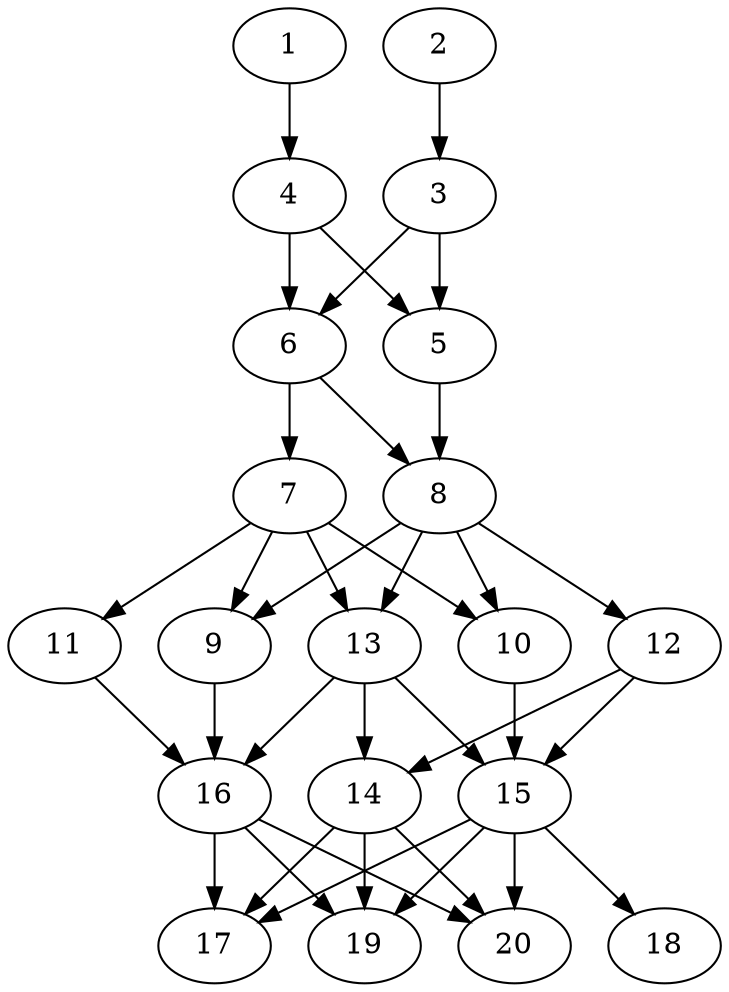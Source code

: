 // DAG automatically generated by daggen at Tue Jul 23 14:31:37 2019
// ./daggen --dot -n 20 --ccr 0.4 --fat 0.5 --regular 0.5 --density 0.8 --mindata 5242880 --maxdata 52428800 
digraph G {
  1 [size="97548800", alpha="0.14", expect_size="39019520"] 
  1 -> 4 [size ="39019520"]
  2 [size="40867840", alpha="0.18", expect_size="16347136"] 
  2 -> 3 [size ="16347136"]
  3 [size="18411520", alpha="0.09", expect_size="7364608"] 
  3 -> 5 [size ="7364608"]
  3 -> 6 [size ="7364608"]
  4 [size="25326080", alpha="0.12", expect_size="10130432"] 
  4 -> 5 [size ="10130432"]
  4 -> 6 [size ="10130432"]
  5 [size="113518080", alpha="0.10", expect_size="45407232"] 
  5 -> 8 [size ="45407232"]
  6 [size="81387520", alpha="0.15", expect_size="32555008"] 
  6 -> 7 [size ="32555008"]
  6 -> 8 [size ="32555008"]
  7 [size="31104000", alpha="0.15", expect_size="12441600"] 
  7 -> 9 [size ="12441600"]
  7 -> 10 [size ="12441600"]
  7 -> 11 [size ="12441600"]
  7 -> 13 [size ="12441600"]
  8 [size="30750720", alpha="0.06", expect_size="12300288"] 
  8 -> 9 [size ="12300288"]
  8 -> 10 [size ="12300288"]
  8 -> 12 [size ="12300288"]
  8 -> 13 [size ="12300288"]
  9 [size="45102080", alpha="0.07", expect_size="18040832"] 
  9 -> 16 [size ="18040832"]
  10 [size="52200960", alpha="0.14", expect_size="20880384"] 
  10 -> 15 [size ="20880384"]
  11 [size="43440640", alpha="0.12", expect_size="17376256"] 
  11 -> 16 [size ="17376256"]
  12 [size="123624960", alpha="0.12", expect_size="49449984"] 
  12 -> 14 [size ="49449984"]
  12 -> 15 [size ="49449984"]
  13 [size="110156800", alpha="0.07", expect_size="44062720"] 
  13 -> 14 [size ="44062720"]
  13 -> 15 [size ="44062720"]
  13 -> 16 [size ="44062720"]
  14 [size="43712000", alpha="0.05", expect_size="17484800"] 
  14 -> 17 [size ="17484800"]
  14 -> 19 [size ="17484800"]
  14 -> 20 [size ="17484800"]
  15 [size="113420800", alpha="0.15", expect_size="45368320"] 
  15 -> 17 [size ="45368320"]
  15 -> 18 [size ="45368320"]
  15 -> 19 [size ="45368320"]
  15 -> 20 [size ="45368320"]
  16 [size="56821760", alpha="0.10", expect_size="22728704"] 
  16 -> 17 [size ="22728704"]
  16 -> 19 [size ="22728704"]
  16 -> 20 [size ="22728704"]
  17 [size="29621760", alpha="0.01", expect_size="11848704"] 
  18 [size="121003520", alpha="0.11", expect_size="48401408"] 
  19 [size="40611840", alpha="0.04", expect_size="16244736"] 
  20 [size="83991040", alpha="0.15", expect_size="33596416"] 
}
